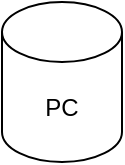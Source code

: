 <mxfile version="14.6.13" type="device"><diagram id="2IRzRBuXKRBsnz8CY9mv" name="第 1 页"><mxGraphModel dx="346" dy="822" grid="1" gridSize="10" guides="1" tooltips="1" connect="1" arrows="1" fold="1" page="1" pageScale="1" pageWidth="827" pageHeight="1169" math="0" shadow="0"><root><mxCell id="0"/><mxCell id="1" parent="0"/><mxCell id="HDQET9rBbs2-wQ-9iawL-1" value="PC" style="shape=cylinder3;whiteSpace=wrap;html=1;boundedLbl=1;backgroundOutline=1;size=15;" vertex="1" parent="1"><mxGeometry x="380" y="380" width="60" height="80" as="geometry"/></mxCell></root></mxGraphModel></diagram></mxfile>